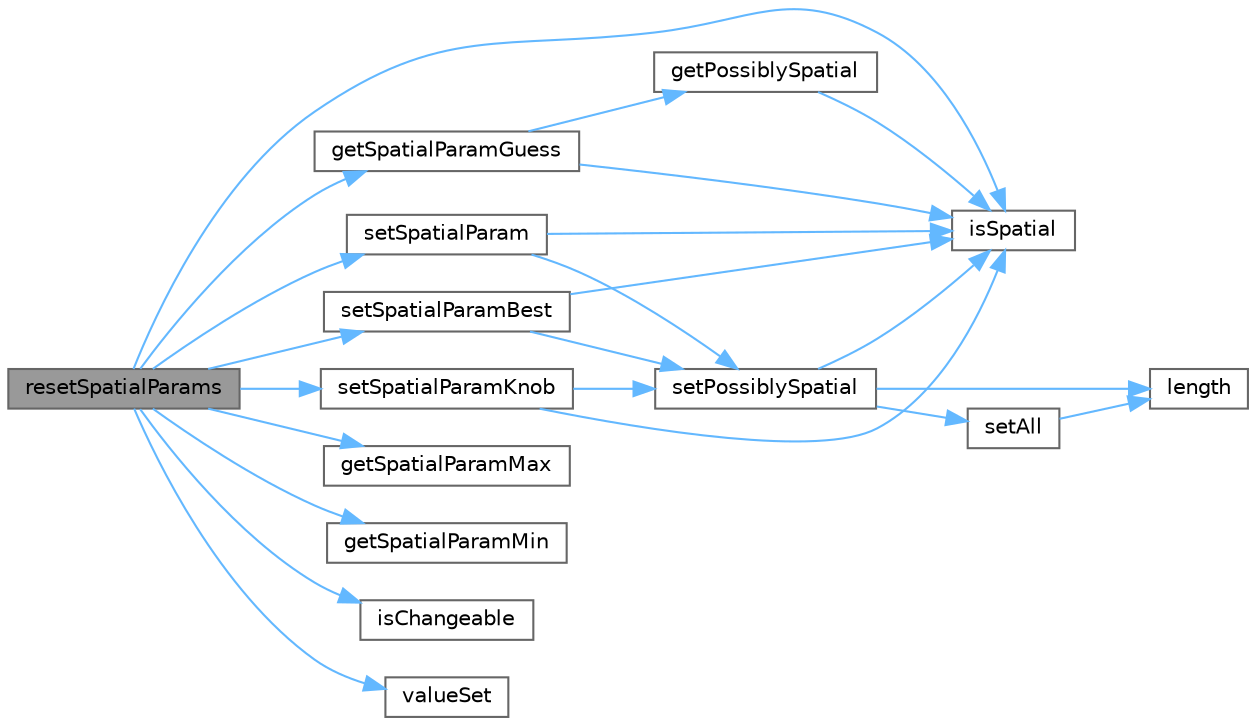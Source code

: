 digraph "resetSpatialParams"
{
 // LATEX_PDF_SIZE
  bgcolor="transparent";
  edge [fontname=Helvetica,fontsize=10,labelfontname=Helvetica,labelfontsize=10];
  node [fontname=Helvetica,fontsize=10,shape=box,height=0.2,width=0.4];
  rankdir="LR";
  Node1 [id="Node000001",label="resetSpatialParams",height=0.2,width=0.4,color="gray40", fillcolor="grey60", style="filled", fontcolor="black",tooltip=" "];
  Node1 -> Node2 [id="edge23_Node000001_Node000002",color="steelblue1",style="solid",tooltip=" "];
  Node2 [id="Node000002",label="getSpatialParamGuess",height=0.2,width=0.4,color="grey40", fillcolor="white", style="filled",URL="$d7/dd8/_s_i_p_n_e_topts_in_2spatial_params_8c.html#a3fd3e6da8773a40d79b9ed9d1249e787",tooltip=" "];
  Node2 -> Node3 [id="edge24_Node000002_Node000003",color="steelblue1",style="solid",tooltip=" "];
  Node3 [id="Node000003",label="getPossiblySpatial",height=0.2,width=0.4,color="grey40", fillcolor="white", style="filled",URL="$d7/dd8/_s_i_p_n_e_topts_in_2spatial_params_8c.html#ace067e115166bd724ba5081dbf1f6f27",tooltip=" "];
  Node3 -> Node4 [id="edge25_Node000003_Node000004",color="steelblue1",style="solid",tooltip=" "];
  Node4 [id="Node000004",label="isSpatial",height=0.2,width=0.4,color="grey40", fillcolor="white", style="filled",URL="$d7/dd8/_s_i_p_n_e_topts_in_2spatial_params_8c.html#ae99fa2266ffe4ed506690f3cf382e26e",tooltip=" "];
  Node2 -> Node4 [id="edge26_Node000002_Node000004",color="steelblue1",style="solid",tooltip=" "];
  Node1 -> Node5 [id="edge27_Node000001_Node000005",color="steelblue1",style="solid",tooltip=" "];
  Node5 [id="Node000005",label="getSpatialParamMax",height=0.2,width=0.4,color="grey40", fillcolor="white", style="filled",URL="$d7/dd8/_s_i_p_n_e_topts_in_2spatial_params_8c.html#a696f50b02206ae689549f1192f617cee",tooltip=" "];
  Node1 -> Node6 [id="edge28_Node000001_Node000006",color="steelblue1",style="solid",tooltip=" "];
  Node6 [id="Node000006",label="getSpatialParamMin",height=0.2,width=0.4,color="grey40", fillcolor="white", style="filled",URL="$d7/dd8/_s_i_p_n_e_topts_in_2spatial_params_8c.html#af17b7d53571217e6a8ef835e21843c40",tooltip=" "];
  Node1 -> Node7 [id="edge29_Node000001_Node000007",color="steelblue1",style="solid",tooltip=" "];
  Node7 [id="Node000007",label="isChangeable",height=0.2,width=0.4,color="grey40", fillcolor="white", style="filled",URL="$dd/dda/spatial_params_8c.html#a65b254c24bad51e48005a5ffed337508",tooltip=" "];
  Node1 -> Node4 [id="edge30_Node000001_Node000004",color="steelblue1",style="solid",tooltip=" "];
  Node1 -> Node8 [id="edge31_Node000001_Node000008",color="steelblue1",style="solid",tooltip=" "];
  Node8 [id="Node000008",label="setSpatialParam",height=0.2,width=0.4,color="grey40", fillcolor="white", style="filled",URL="$d7/dd8/_s_i_p_n_e_topts_in_2spatial_params_8c.html#a16ba110c016f1bf915e2cb39aa044b96",tooltip=" "];
  Node8 -> Node4 [id="edge32_Node000008_Node000004",color="steelblue1",style="solid",tooltip=" "];
  Node8 -> Node9 [id="edge33_Node000008_Node000009",color="steelblue1",style="solid",tooltip=" "];
  Node9 [id="Node000009",label="setPossiblySpatial",height=0.2,width=0.4,color="grey40", fillcolor="white", style="filled",URL="$d7/dd8/_s_i_p_n_e_topts_in_2spatial_params_8c.html#a6408e0394af508aa2c48021b712a2bdd",tooltip=" "];
  Node9 -> Node4 [id="edge34_Node000009_Node000004",color="steelblue1",style="solid",tooltip=" "];
  Node9 -> Node10 [id="edge35_Node000009_Node000010",color="steelblue1",style="solid",tooltip=" "];
  Node10 [id="Node000010",label="length",height=0.2,width=0.4,color="grey40", fillcolor="white", style="filled",URL="$d9/dce/daylen_8m.html#a86e0024c249e4a09333409ec56451e1e",tooltip=" "];
  Node9 -> Node11 [id="edge36_Node000009_Node000011",color="steelblue1",style="solid",tooltip=" "];
  Node11 [id="Node000011",label="setAll",height=0.2,width=0.4,color="grey40", fillcolor="white", style="filled",URL="$d7/dd8/_s_i_p_n_e_topts_in_2spatial_params_8c.html#ab81f54de2aa764b487efc4c6164859e4",tooltip=" "];
  Node11 -> Node10 [id="edge37_Node000011_Node000010",color="steelblue1",style="solid",tooltip=" "];
  Node1 -> Node12 [id="edge38_Node000001_Node000012",color="steelblue1",style="solid",tooltip=" "];
  Node12 [id="Node000012",label="setSpatialParamBest",height=0.2,width=0.4,color="grey40", fillcolor="white", style="filled",URL="$d7/dd8/_s_i_p_n_e_topts_in_2spatial_params_8c.html#a38345b7475085c422641bef990f69dcf",tooltip=" "];
  Node12 -> Node4 [id="edge39_Node000012_Node000004",color="steelblue1",style="solid",tooltip=" "];
  Node12 -> Node9 [id="edge40_Node000012_Node000009",color="steelblue1",style="solid",tooltip=" "];
  Node1 -> Node13 [id="edge41_Node000001_Node000013",color="steelblue1",style="solid",tooltip=" "];
  Node13 [id="Node000013",label="setSpatialParamKnob",height=0.2,width=0.4,color="grey40", fillcolor="white", style="filled",URL="$d7/dd8/_s_i_p_n_e_topts_in_2spatial_params_8c.html#abc6f7aacc461f4e42800a04d616ebe57",tooltip=" "];
  Node13 -> Node4 [id="edge42_Node000013_Node000004",color="steelblue1",style="solid",tooltip=" "];
  Node13 -> Node9 [id="edge43_Node000013_Node000009",color="steelblue1",style="solid",tooltip=" "];
  Node1 -> Node14 [id="edge44_Node000001_Node000014",color="steelblue1",style="solid",tooltip=" "];
  Node14 [id="Node000014",label="valueSet",height=0.2,width=0.4,color="grey40", fillcolor="white", style="filled",URL="$dd/dda/spatial_params_8c.html#a8876cf8ea221bad5c83b564e7f5fedba",tooltip=" "];
}
